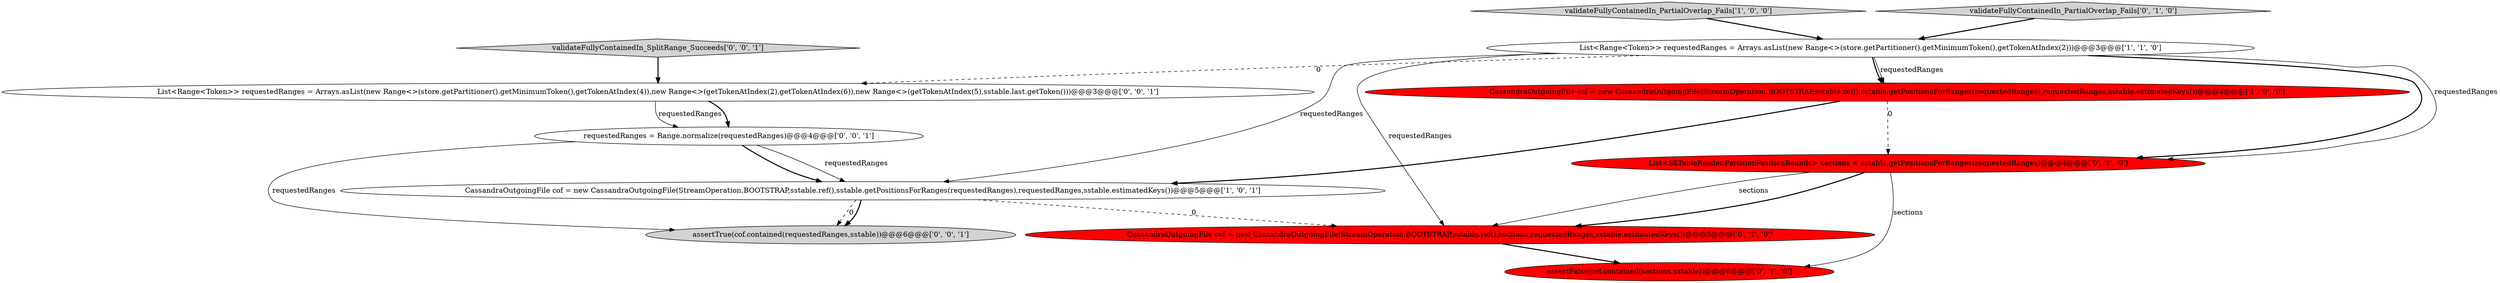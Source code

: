 digraph {
2 [style = filled, label = "CassandraOutgoingFile cof = new CassandraOutgoingFile(StreamOperation.BOOTSTRAP,sstable.ref(),sstable.getPositionsForRanges(requestedRanges),requestedRanges,sstable.estimatedKeys())@@@5@@@['1', '0', '1']", fillcolor = white, shape = ellipse image = "AAA0AAABBB1BBB"];
3 [style = filled, label = "validateFullyContainedIn_PartialOverlap_Fails['1', '0', '0']", fillcolor = lightgray, shape = diamond image = "AAA0AAABBB1BBB"];
8 [style = filled, label = "assertTrue(cof.contained(requestedRanges,sstable))@@@6@@@['0', '0', '1']", fillcolor = lightgray, shape = ellipse image = "AAA0AAABBB3BBB"];
0 [style = filled, label = "CassandraOutgoingFile cof = new CassandraOutgoingFile(StreamOperation.BOOTSTRAP,sstable.ref(),sstable.getPositionsForRanges(requestedRanges),requestedRanges,sstable.estimatedKeys())@@@4@@@['1', '0', '0']", fillcolor = red, shape = ellipse image = "AAA1AAABBB1BBB"];
10 [style = filled, label = "validateFullyContainedIn_SplitRange_Succeeds['0', '0', '1']", fillcolor = lightgray, shape = diamond image = "AAA0AAABBB3BBB"];
9 [style = filled, label = "requestedRanges = Range.normalize(requestedRanges)@@@4@@@['0', '0', '1']", fillcolor = white, shape = ellipse image = "AAA0AAABBB3BBB"];
1 [style = filled, label = "List<Range<Token>> requestedRanges = Arrays.asList(new Range<>(store.getPartitioner().getMinimumToken(),getTokenAtIndex(2)))@@@3@@@['1', '1', '0']", fillcolor = white, shape = ellipse image = "AAA0AAABBB1BBB"];
11 [style = filled, label = "List<Range<Token>> requestedRanges = Arrays.asList(new Range<>(store.getPartitioner().getMinimumToken(),getTokenAtIndex(4)),new Range<>(getTokenAtIndex(2),getTokenAtIndex(6)),new Range<>(getTokenAtIndex(5),sstable.last.getToken()))@@@3@@@['0', '0', '1']", fillcolor = white, shape = ellipse image = "AAA0AAABBB3BBB"];
7 [style = filled, label = "validateFullyContainedIn_PartialOverlap_Fails['0', '1', '0']", fillcolor = lightgray, shape = diamond image = "AAA0AAABBB2BBB"];
5 [style = filled, label = "CassandraOutgoingFile cof = new CassandraOutgoingFile(StreamOperation.BOOTSTRAP,sstable.ref(),sections,requestedRanges,sstable.estimatedKeys())@@@5@@@['0', '1', '0']", fillcolor = red, shape = ellipse image = "AAA1AAABBB2BBB"];
6 [style = filled, label = "assertFalse(cof.contained(sections,sstable))@@@6@@@['0', '1', '0']", fillcolor = red, shape = ellipse image = "AAA1AAABBB2BBB"];
4 [style = filled, label = "List<SSTableReader.PartitionPositionBounds> sections = sstable.getPositionsForRanges(requestedRanges)@@@4@@@['0', '1', '0']", fillcolor = red, shape = ellipse image = "AAA1AAABBB2BBB"];
1->4 [style = bold, label=""];
7->1 [style = bold, label=""];
1->0 [style = solid, label="requestedRanges"];
4->5 [style = solid, label="sections"];
1->2 [style = solid, label="requestedRanges"];
3->1 [style = bold, label=""];
9->2 [style = bold, label=""];
0->2 [style = bold, label=""];
1->5 [style = solid, label="requestedRanges"];
0->4 [style = dashed, label="0"];
11->9 [style = solid, label="requestedRanges"];
1->0 [style = bold, label=""];
1->4 [style = solid, label="requestedRanges"];
11->9 [style = bold, label=""];
2->8 [style = dashed, label="0"];
9->8 [style = solid, label="requestedRanges"];
2->5 [style = dashed, label="0"];
5->6 [style = bold, label=""];
1->11 [style = dashed, label="0"];
9->2 [style = solid, label="requestedRanges"];
4->6 [style = solid, label="sections"];
4->5 [style = bold, label=""];
2->8 [style = bold, label=""];
10->11 [style = bold, label=""];
}
